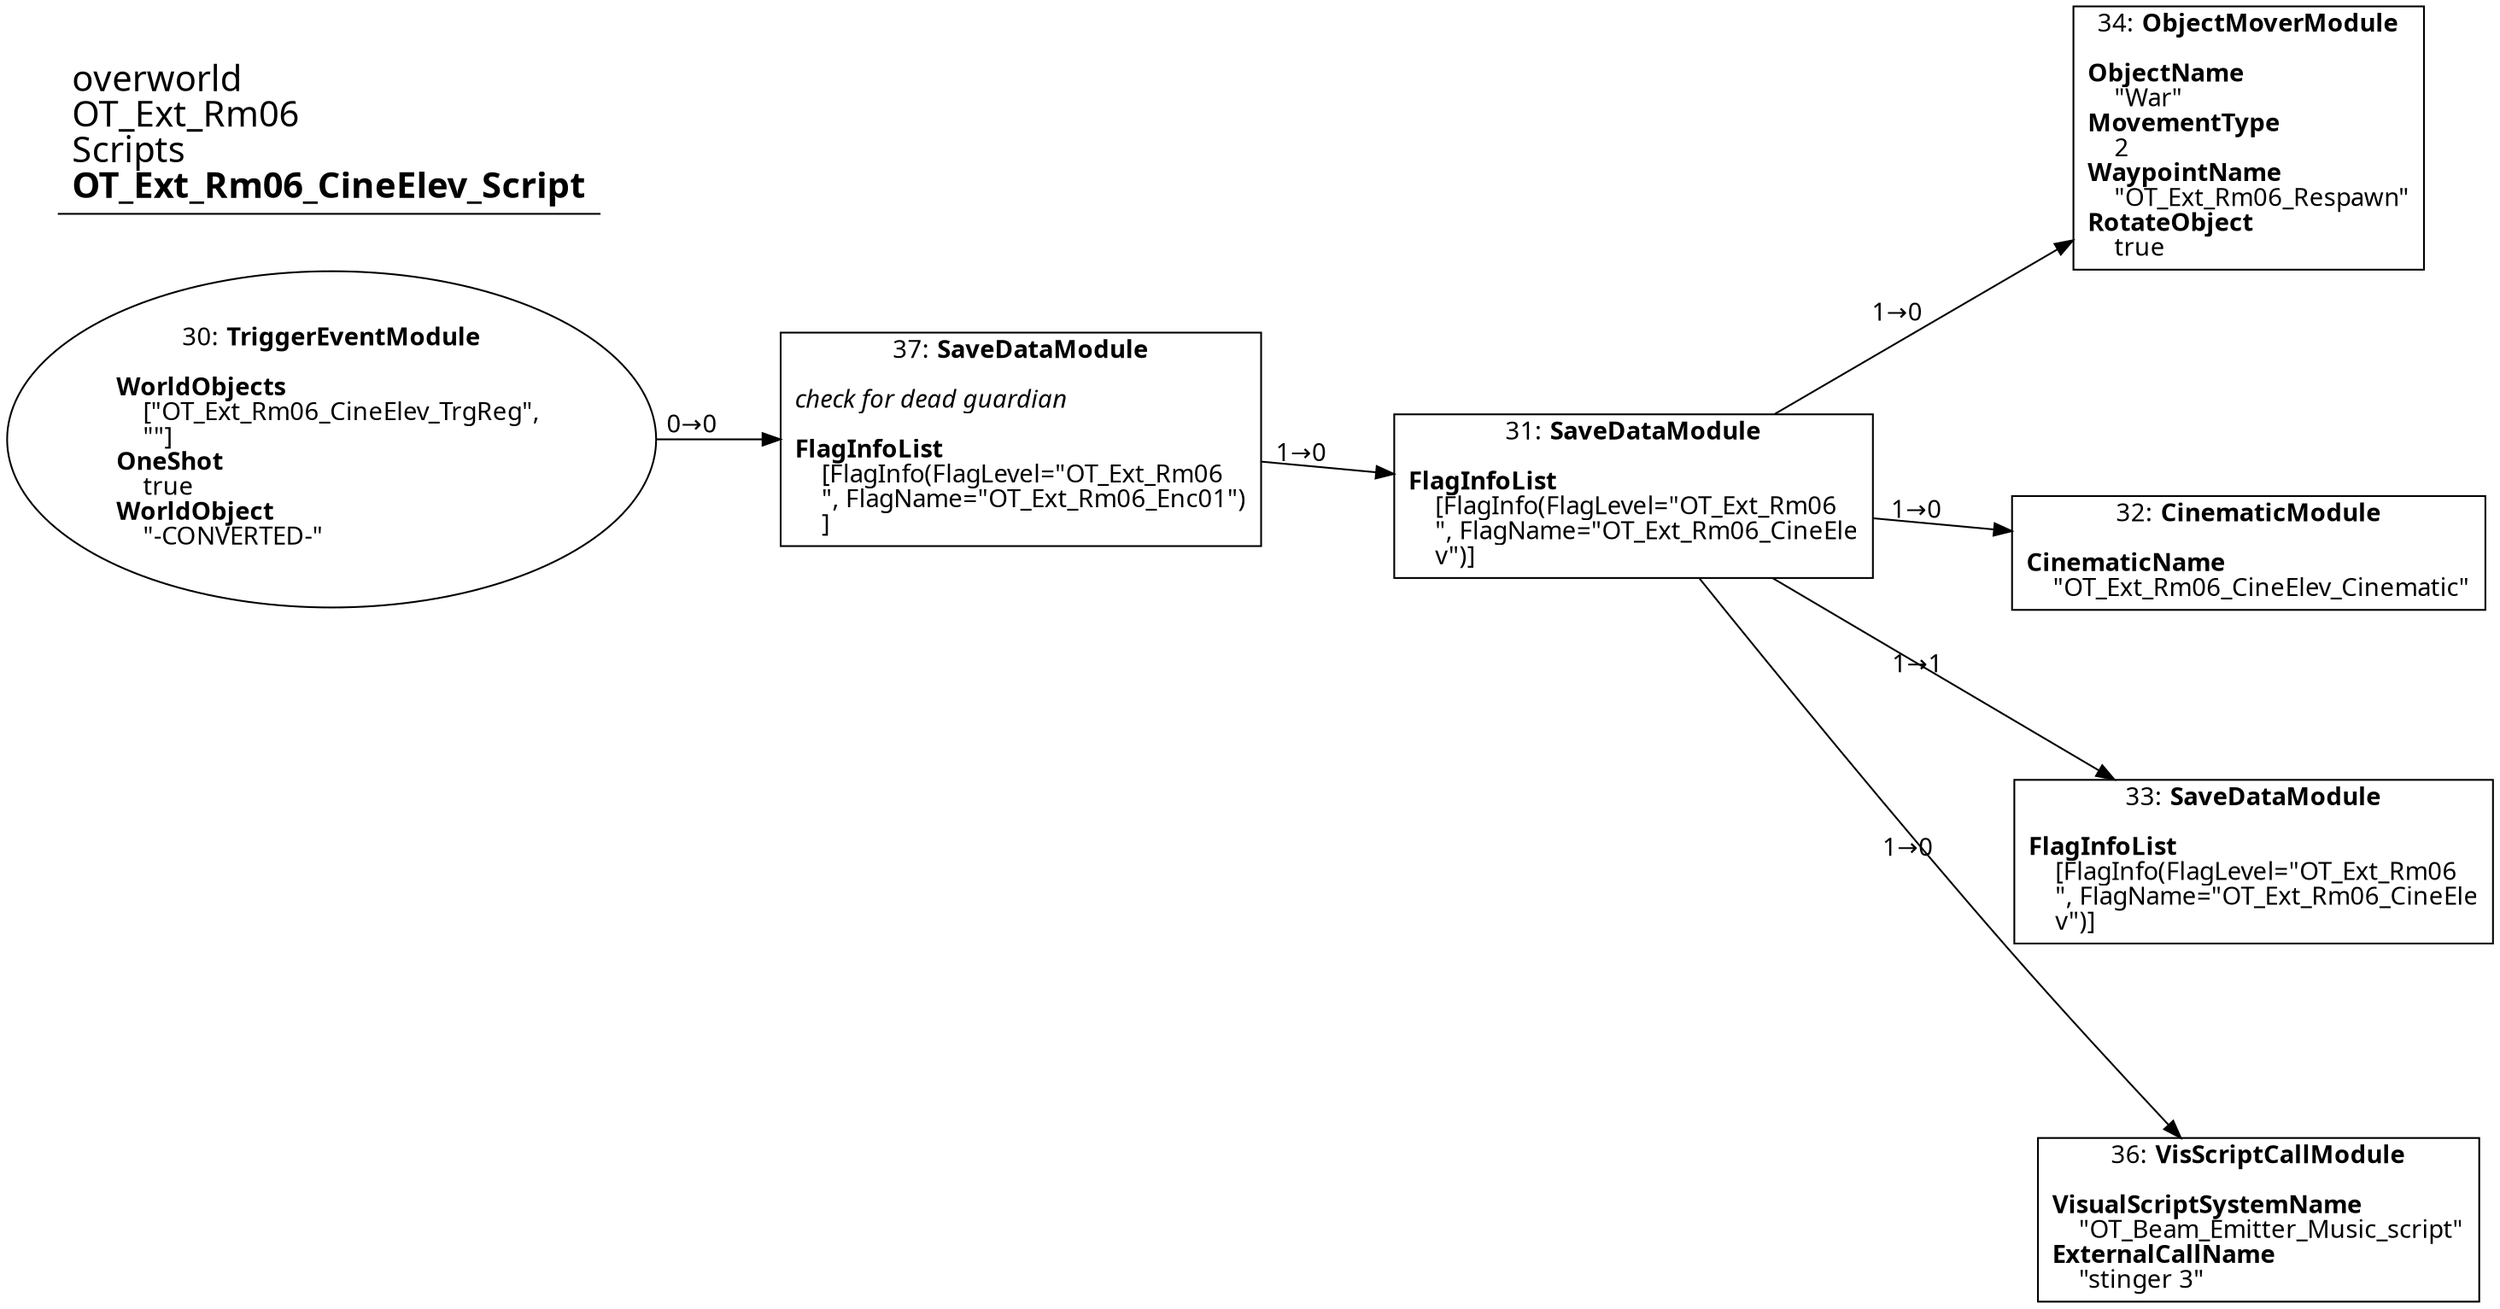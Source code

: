 digraph {
    layout = fdp;
    overlap = prism;
    sep = "+16";
    splines = spline;

    node [ shape = box ];

    graph [ fontname = "Segoe UI" ];
    node [ fontname = "Segoe UI" ];
    edge [ fontname = "Segoe UI" ];

    30 [ label = <30: <b>TriggerEventModule</b><br/><br/><b>WorldObjects</b><br align="left"/>    [&quot;OT_Ext_Rm06_CineElev_TrgReg&quot;, <br align="left"/>    &quot;&quot;]<br align="left"/><b>OneShot</b><br align="left"/>    true<br align="left"/><b>WorldObject</b><br align="left"/>    &quot;-CONVERTED-&quot;<br align="left"/>> ];
    30 [ shape = oval ]
    30 [ pos = "-0.066,0.067!" ];
    30 -> 37 [ label = "0→0" ];

    31 [ label = <31: <b>SaveDataModule</b><br/><br/><b>FlagInfoList</b><br align="left"/>    [FlagInfo(FlagLevel=&quot;OT_Ext_Rm06<br align="left"/>    &quot;, FlagName=&quot;OT_Ext_Rm06_CineEle<br align="left"/>    v&quot;)]<br align="left"/>> ];
    31 [ pos = "0.46100003,0.044000003!" ];
    31 -> 32 [ label = "1→0" ];
    31 -> 33 [ label = "1→1" ];
    31 -> 34 [ label = "1→0" ];
    31 -> 36 [ label = "1→0" ];

    32 [ label = <32: <b>CinematicModule</b><br/><br/><b>CinematicName</b><br align="left"/>    &quot;OT_Ext_Rm06_CineElev_Cinematic&quot;<br align="left"/>> ];
    32 [ pos = "0.71000004,0.021000002!" ];

    33 [ label = <33: <b>SaveDataModule</b><br/><br/><b>FlagInfoList</b><br align="left"/>    [FlagInfo(FlagLevel=&quot;OT_Ext_Rm06<br align="left"/>    &quot;, FlagName=&quot;OT_Ext_Rm06_CineEle<br align="left"/>    v&quot;)]<br align="left"/>> ];
    33 [ pos = "0.712,-0.104!" ];

    34 [ label = <34: <b>ObjectMoverModule</b><br/><br/><b>ObjectName</b><br align="left"/>    &quot;War&quot;<br align="left"/><b>MovementType</b><br align="left"/>    2<br align="left"/><b>WaypointName</b><br align="left"/>    &quot;OT_Ext_Rm06_Respawn&quot;<br align="left"/><b>RotateObject</b><br align="left"/>    true<br align="left"/>> ];
    34 [ pos = "0.71000004,0.18900001!" ];

    36 [ label = <36: <b>VisScriptCallModule</b><br/><br/><b>VisualScriptSystemName</b><br align="left"/>    &quot;OT_Beam_Emitter_Music_script&quot;<br align="left"/><b>ExternalCallName</b><br align="left"/>    &quot;stinger 3&quot;<br align="left"/>> ];
    36 [ pos = "0.71400005,-0.24900001!" ];

    37 [ label = <37: <b>SaveDataModule</b><br/><br/><i>check for dead guardian<br align="left"/></i><br align="left"/><b>FlagInfoList</b><br align="left"/>    [FlagInfo(FlagLevel=&quot;OT_Ext_Rm06<br align="left"/>    &quot;, FlagName=&quot;OT_Ext_Rm06_Enc01&quot;)<br align="left"/>    ]<br align="left"/>> ];
    37 [ pos = "0.21300001,0.067!" ];
    37 -> 31 [ label = "1→0" ];

    title [ pos = "-0.067,0.19000001!" ];
    title [ shape = underline ];
    title [ label = <<font point-size="20">overworld<br align="left"/>OT_Ext_Rm06<br align="left"/>Scripts<br align="left"/><b>OT_Ext_Rm06_CineElev_Script</b><br align="left"/></font>> ];
}
